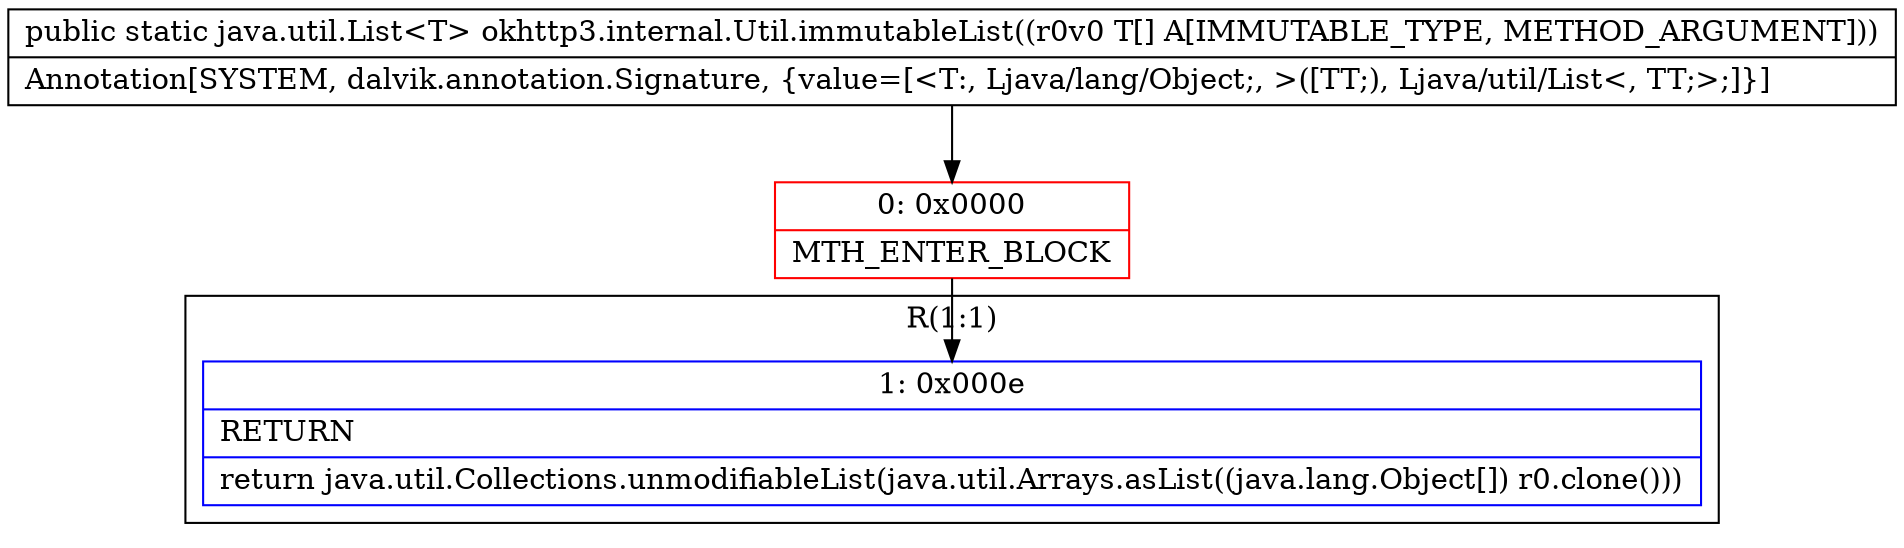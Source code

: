 digraph "CFG forokhttp3.internal.Util.immutableList([Ljava\/lang\/Object;)Ljava\/util\/List;" {
subgraph cluster_Region_466467739 {
label = "R(1:1)";
node [shape=record,color=blue];
Node_1 [shape=record,label="{1\:\ 0x000e|RETURN\l|return java.util.Collections.unmodifiableList(java.util.Arrays.asList((java.lang.Object[]) r0.clone()))\l}"];
}
Node_0 [shape=record,color=red,label="{0\:\ 0x0000|MTH_ENTER_BLOCK\l}"];
MethodNode[shape=record,label="{public static java.util.List\<T\> okhttp3.internal.Util.immutableList((r0v0 T[] A[IMMUTABLE_TYPE, METHOD_ARGUMENT]))  | Annotation[SYSTEM, dalvik.annotation.Signature, \{value=[\<T:, Ljava\/lang\/Object;, \>([TT;), Ljava\/util\/List\<, TT;\>;]\}]\l}"];
MethodNode -> Node_0;
Node_0 -> Node_1;
}

